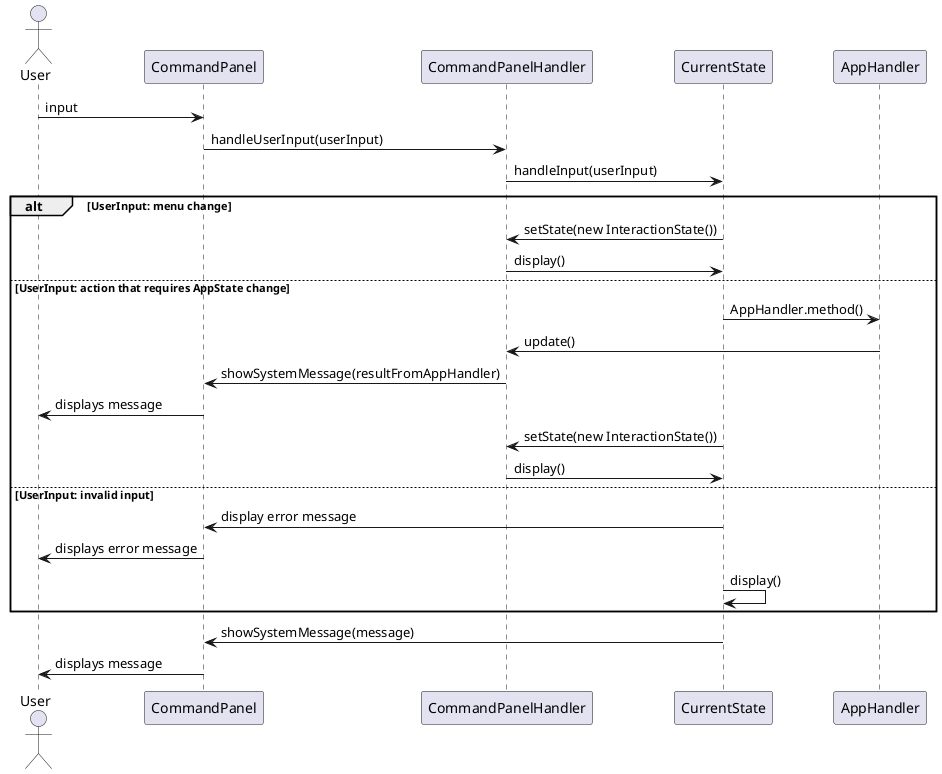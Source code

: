 @startuml
actor User

participant CommandPanel
participant CommandPanelHandler
participant CurrentState

User -> CommandPanel: input
CommandPanel -> CommandPanelHandler: handleUserInput(userInput)
CommandPanelHandler -> CurrentState: handleInput(userInput)
alt UserInput: menu change
    CurrentState -> CommandPanelHandler: setState(new InteractionState())
    CommandPanelHandler -> CurrentState: display()
else UserInput: action that requires AppState change
    CurrentState -> AppHandler: AppHandler.method()
    AppHandler -> CommandPanelHandler: update()
    CommandPanelHandler -> CommandPanel: showSystemMessage(resultFromAppHandler)
    CommandPanel -> User: displays message
    CurrentState -> CommandPanelHandler: setState(new InteractionState())
    CommandPanelHandler -> CurrentState: display()
else UserInput: invalid input
    CurrentState -> CommandPanel: display error message
    CommandPanel -> User: displays error message
    CurrentState -> CurrentState: display()
end

CurrentState -> CommandPanel: showSystemMessage(message)
CommandPanel -> User: displays message

@enduml